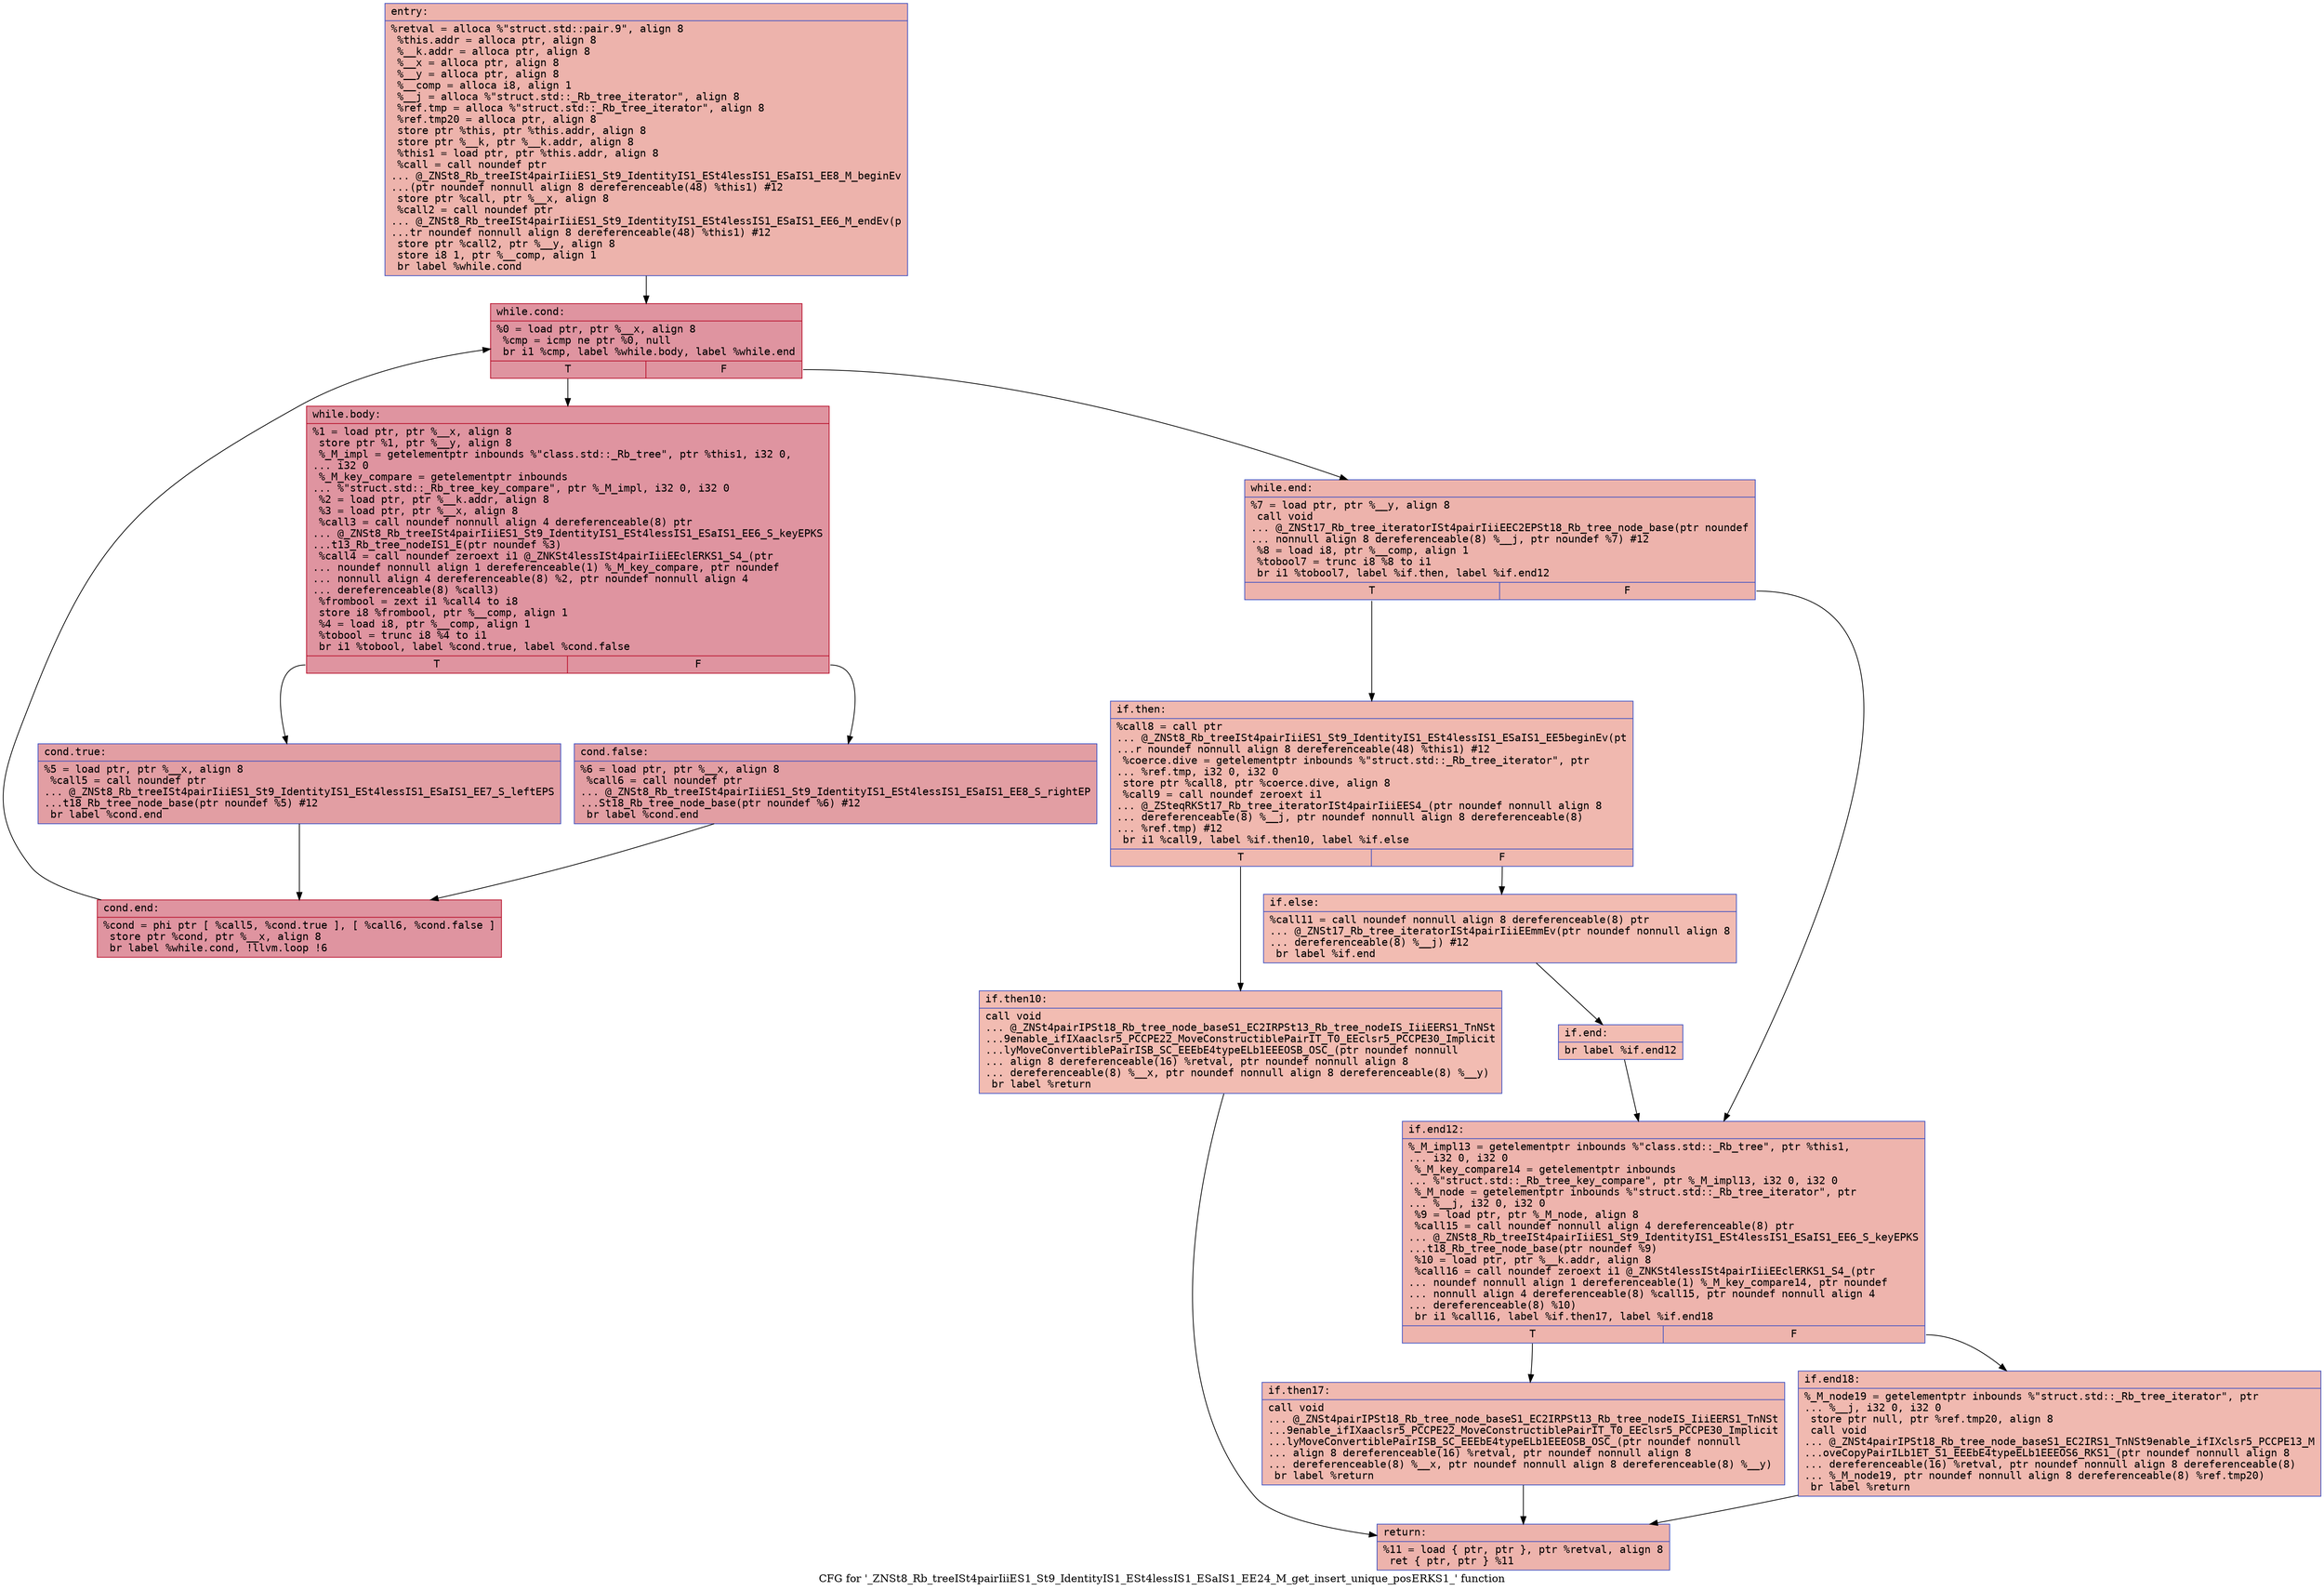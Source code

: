 digraph "CFG for '_ZNSt8_Rb_treeISt4pairIiiES1_St9_IdentityIS1_ESt4lessIS1_ESaIS1_EE24_M_get_insert_unique_posERKS1_' function" {
	label="CFG for '_ZNSt8_Rb_treeISt4pairIiiES1_St9_IdentityIS1_ESt4lessIS1_ESaIS1_EE24_M_get_insert_unique_posERKS1_' function";

	Node0x55579ce0d160 [shape=record,color="#3d50c3ff", style=filled, fillcolor="#d6524470" fontname="Courier",label="{entry:\l|  %retval = alloca %\"struct.std::pair.9\", align 8\l  %this.addr = alloca ptr, align 8\l  %__k.addr = alloca ptr, align 8\l  %__x = alloca ptr, align 8\l  %__y = alloca ptr, align 8\l  %__comp = alloca i8, align 1\l  %__j = alloca %\"struct.std::_Rb_tree_iterator\", align 8\l  %ref.tmp = alloca %\"struct.std::_Rb_tree_iterator\", align 8\l  %ref.tmp20 = alloca ptr, align 8\l  store ptr %this, ptr %this.addr, align 8\l  store ptr %__k, ptr %__k.addr, align 8\l  %this1 = load ptr, ptr %this.addr, align 8\l  %call = call noundef ptr\l... @_ZNSt8_Rb_treeISt4pairIiiES1_St9_IdentityIS1_ESt4lessIS1_ESaIS1_EE8_M_beginEv\l...(ptr noundef nonnull align 8 dereferenceable(48) %this1) #12\l  store ptr %call, ptr %__x, align 8\l  %call2 = call noundef ptr\l... @_ZNSt8_Rb_treeISt4pairIiiES1_St9_IdentityIS1_ESt4lessIS1_ESaIS1_EE6_M_endEv(p\l...tr noundef nonnull align 8 dereferenceable(48) %this1) #12\l  store ptr %call2, ptr %__y, align 8\l  store i8 1, ptr %__comp, align 1\l  br label %while.cond\l}"];
	Node0x55579ce0d160 -> Node0x55579ce0dfe0[tooltip="entry -> while.cond\nProbability 100.00%" ];
	Node0x55579ce0dfe0 [shape=record,color="#b70d28ff", style=filled, fillcolor="#b70d2870" fontname="Courier",label="{while.cond:\l|  %0 = load ptr, ptr %__x, align 8\l  %cmp = icmp ne ptr %0, null\l  br i1 %cmp, label %while.body, label %while.end\l|{<s0>T|<s1>F}}"];
	Node0x55579ce0dfe0:s0 -> Node0x55579ce0e190[tooltip="while.cond -> while.body\nProbability 96.88%" ];
	Node0x55579ce0dfe0:s1 -> Node0x55579ce0e210[tooltip="while.cond -> while.end\nProbability 3.12%" ];
	Node0x55579ce0e190 [shape=record,color="#b70d28ff", style=filled, fillcolor="#b70d2870" fontname="Courier",label="{while.body:\l|  %1 = load ptr, ptr %__x, align 8\l  store ptr %1, ptr %__y, align 8\l  %_M_impl = getelementptr inbounds %\"class.std::_Rb_tree\", ptr %this1, i32 0,\l... i32 0\l  %_M_key_compare = getelementptr inbounds\l... %\"struct.std::_Rb_tree_key_compare\", ptr %_M_impl, i32 0, i32 0\l  %2 = load ptr, ptr %__k.addr, align 8\l  %3 = load ptr, ptr %__x, align 8\l  %call3 = call noundef nonnull align 4 dereferenceable(8) ptr\l... @_ZNSt8_Rb_treeISt4pairIiiES1_St9_IdentityIS1_ESt4lessIS1_ESaIS1_EE6_S_keyEPKS\l...t13_Rb_tree_nodeIS1_E(ptr noundef %3)\l  %call4 = call noundef zeroext i1 @_ZNKSt4lessISt4pairIiiEEclERKS1_S4_(ptr\l... noundef nonnull align 1 dereferenceable(1) %_M_key_compare, ptr noundef\l... nonnull align 4 dereferenceable(8) %2, ptr noundef nonnull align 4\l... dereferenceable(8) %call3)\l  %frombool = zext i1 %call4 to i8\l  store i8 %frombool, ptr %__comp, align 1\l  %4 = load i8, ptr %__comp, align 1\l  %tobool = trunc i8 %4 to i1\l  br i1 %tobool, label %cond.true, label %cond.false\l|{<s0>T|<s1>F}}"];
	Node0x55579ce0e190:s0 -> Node0x55579ce0d8c0[tooltip="while.body -> cond.true\nProbability 50.00%" ];
	Node0x55579ce0e190:s1 -> Node0x55579ce0d9a0[tooltip="while.body -> cond.false\nProbability 50.00%" ];
	Node0x55579ce0d8c0 [shape=record,color="#3d50c3ff", style=filled, fillcolor="#be242e70" fontname="Courier",label="{cond.true:\l|  %5 = load ptr, ptr %__x, align 8\l  %call5 = call noundef ptr\l... @_ZNSt8_Rb_treeISt4pairIiiES1_St9_IdentityIS1_ESt4lessIS1_ESaIS1_EE7_S_leftEPS\l...t18_Rb_tree_node_base(ptr noundef %5) #12\l  br label %cond.end\l}"];
	Node0x55579ce0d8c0 -> Node0x55579ce0f2a0[tooltip="cond.true -> cond.end\nProbability 100.00%" ];
	Node0x55579ce0d9a0 [shape=record,color="#3d50c3ff", style=filled, fillcolor="#be242e70" fontname="Courier",label="{cond.false:\l|  %6 = load ptr, ptr %__x, align 8\l  %call6 = call noundef ptr\l... @_ZNSt8_Rb_treeISt4pairIiiES1_St9_IdentityIS1_ESt4lessIS1_ESaIS1_EE8_S_rightEP\l...St18_Rb_tree_node_base(ptr noundef %6) #12\l  br label %cond.end\l}"];
	Node0x55579ce0d9a0 -> Node0x55579ce0f2a0[tooltip="cond.false -> cond.end\nProbability 100.00%" ];
	Node0x55579ce0f2a0 [shape=record,color="#b70d28ff", style=filled, fillcolor="#b70d2870" fontname="Courier",label="{cond.end:\l|  %cond = phi ptr [ %call5, %cond.true ], [ %call6, %cond.false ]\l  store ptr %cond, ptr %__x, align 8\l  br label %while.cond, !llvm.loop !6\l}"];
	Node0x55579ce0f2a0 -> Node0x55579ce0dfe0[tooltip="cond.end -> while.cond\nProbability 100.00%" ];
	Node0x55579ce0e210 [shape=record,color="#3d50c3ff", style=filled, fillcolor="#d6524470" fontname="Courier",label="{while.end:\l|  %7 = load ptr, ptr %__y, align 8\l  call void\l... @_ZNSt17_Rb_tree_iteratorISt4pairIiiEEC2EPSt18_Rb_tree_node_base(ptr noundef\l... nonnull align 8 dereferenceable(8) %__j, ptr noundef %7) #12\l  %8 = load i8, ptr %__comp, align 1\l  %tobool7 = trunc i8 %8 to i1\l  br i1 %tobool7, label %if.then, label %if.end12\l|{<s0>T|<s1>F}}"];
	Node0x55579ce0e210:s0 -> Node0x55579ce0f710[tooltip="while.end -> if.then\nProbability 50.00%" ];
	Node0x55579ce0e210:s1 -> Node0x55579ce0f9c0[tooltip="while.end -> if.end12\nProbability 50.00%" ];
	Node0x55579ce0f710 [shape=record,color="#3d50c3ff", style=filled, fillcolor="#dc5d4a70" fontname="Courier",label="{if.then:\l|  %call8 = call ptr\l... @_ZNSt8_Rb_treeISt4pairIiiES1_St9_IdentityIS1_ESt4lessIS1_ESaIS1_EE5beginEv(pt\l...r noundef nonnull align 8 dereferenceable(48) %this1) #12\l  %coerce.dive = getelementptr inbounds %\"struct.std::_Rb_tree_iterator\", ptr\l... %ref.tmp, i32 0, i32 0\l  store ptr %call8, ptr %coerce.dive, align 8\l  %call9 = call noundef zeroext i1\l... @_ZSteqRKSt17_Rb_tree_iteratorISt4pairIiiEES4_(ptr noundef nonnull align 8\l... dereferenceable(8) %__j, ptr noundef nonnull align 8 dereferenceable(8)\l... %ref.tmp) #12\l  br i1 %call9, label %if.then10, label %if.else\l|{<s0>T|<s1>F}}"];
	Node0x55579ce0f710:s0 -> Node0x55579ce10180[tooltip="if.then -> if.then10\nProbability 50.00%" ];
	Node0x55579ce0f710:s1 -> Node0x55579ce10260[tooltip="if.then -> if.else\nProbability 50.00%" ];
	Node0x55579ce10180 [shape=record,color="#3d50c3ff", style=filled, fillcolor="#e1675170" fontname="Courier",label="{if.then10:\l|  call void\l... @_ZNSt4pairIPSt18_Rb_tree_node_baseS1_EC2IRPSt13_Rb_tree_nodeIS_IiiEERS1_TnNSt\l...9enable_ifIXaaclsr5_PCCPE22_MoveConstructiblePairIT_T0_EEclsr5_PCCPE30_Implicit\l...lyMoveConvertiblePairISB_SC_EEEbE4typeELb1EEEOSB_OSC_(ptr noundef nonnull\l... align 8 dereferenceable(16) %retval, ptr noundef nonnull align 8\l... dereferenceable(8) %__x, ptr noundef nonnull align 8 dereferenceable(8) %__y)\l  br label %return\l}"];
	Node0x55579ce10180 -> Node0x55579ce10800[tooltip="if.then10 -> return\nProbability 100.00%" ];
	Node0x55579ce10260 [shape=record,color="#3d50c3ff", style=filled, fillcolor="#e1675170" fontname="Courier",label="{if.else:\l|  %call11 = call noundef nonnull align 8 dereferenceable(8) ptr\l... @_ZNSt17_Rb_tree_iteratorISt4pairIiiEEmmEv(ptr noundef nonnull align 8\l... dereferenceable(8) %__j) #12\l  br label %if.end\l}"];
	Node0x55579ce10260 -> Node0x55579ce10af0[tooltip="if.else -> if.end\nProbability 100.00%" ];
	Node0x55579ce10af0 [shape=record,color="#3d50c3ff", style=filled, fillcolor="#e1675170" fontname="Courier",label="{if.end:\l|  br label %if.end12\l}"];
	Node0x55579ce10af0 -> Node0x55579ce0f9c0[tooltip="if.end -> if.end12\nProbability 100.00%" ];
	Node0x55579ce0f9c0 [shape=record,color="#3d50c3ff", style=filled, fillcolor="#d8564670" fontname="Courier",label="{if.end12:\l|  %_M_impl13 = getelementptr inbounds %\"class.std::_Rb_tree\", ptr %this1,\l... i32 0, i32 0\l  %_M_key_compare14 = getelementptr inbounds\l... %\"struct.std::_Rb_tree_key_compare\", ptr %_M_impl13, i32 0, i32 0\l  %_M_node = getelementptr inbounds %\"struct.std::_Rb_tree_iterator\", ptr\l... %__j, i32 0, i32 0\l  %9 = load ptr, ptr %_M_node, align 8\l  %call15 = call noundef nonnull align 4 dereferenceable(8) ptr\l... @_ZNSt8_Rb_treeISt4pairIiiES1_St9_IdentityIS1_ESt4lessIS1_ESaIS1_EE6_S_keyEPKS\l...t18_Rb_tree_node_base(ptr noundef %9)\l  %10 = load ptr, ptr %__k.addr, align 8\l  %call16 = call noundef zeroext i1 @_ZNKSt4lessISt4pairIiiEEclERKS1_S4_(ptr\l... noundef nonnull align 1 dereferenceable(1) %_M_key_compare14, ptr noundef\l... nonnull align 4 dereferenceable(8) %call15, ptr noundef nonnull align 4\l... dereferenceable(8) %10)\l  br i1 %call16, label %if.then17, label %if.end18\l|{<s0>T|<s1>F}}"];
	Node0x55579ce0f9c0:s0 -> Node0x55579ce113f0[tooltip="if.end12 -> if.then17\nProbability 50.00%" ];
	Node0x55579ce0f9c0:s1 -> Node0x55579ce11440[tooltip="if.end12 -> if.end18\nProbability 50.00%" ];
	Node0x55579ce113f0 [shape=record,color="#3d50c3ff", style=filled, fillcolor="#de614d70" fontname="Courier",label="{if.then17:\l|  call void\l... @_ZNSt4pairIPSt18_Rb_tree_node_baseS1_EC2IRPSt13_Rb_tree_nodeIS_IiiEERS1_TnNSt\l...9enable_ifIXaaclsr5_PCCPE22_MoveConstructiblePairIT_T0_EEclsr5_PCCPE30_Implicit\l...lyMoveConvertiblePairISB_SC_EEEbE4typeELb1EEEOSB_OSC_(ptr noundef nonnull\l... align 8 dereferenceable(16) %retval, ptr noundef nonnull align 8\l... dereferenceable(8) %__x, ptr noundef nonnull align 8 dereferenceable(8) %__y)\l  br label %return\l}"];
	Node0x55579ce113f0 -> Node0x55579ce10800[tooltip="if.then17 -> return\nProbability 100.00%" ];
	Node0x55579ce11440 [shape=record,color="#3d50c3ff", style=filled, fillcolor="#de614d70" fontname="Courier",label="{if.end18:\l|  %_M_node19 = getelementptr inbounds %\"struct.std::_Rb_tree_iterator\", ptr\l... %__j, i32 0, i32 0\l  store ptr null, ptr %ref.tmp20, align 8\l  call void\l... @_ZNSt4pairIPSt18_Rb_tree_node_baseS1_EC2IRS1_TnNSt9enable_ifIXclsr5_PCCPE13_M\l...oveCopyPairILb1ET_S1_EEEbE4typeELb1EEEOS6_RKS1_(ptr noundef nonnull align 8\l... dereferenceable(16) %retval, ptr noundef nonnull align 8 dereferenceable(8)\l... %_M_node19, ptr noundef nonnull align 8 dereferenceable(8) %ref.tmp20)\l  br label %return\l}"];
	Node0x55579ce11440 -> Node0x55579ce10800[tooltip="if.end18 -> return\nProbability 100.00%" ];
	Node0x55579ce10800 [shape=record,color="#3d50c3ff", style=filled, fillcolor="#d6524470" fontname="Courier",label="{return:\l|  %11 = load \{ ptr, ptr \}, ptr %retval, align 8\l  ret \{ ptr, ptr \} %11\l}"];
}
